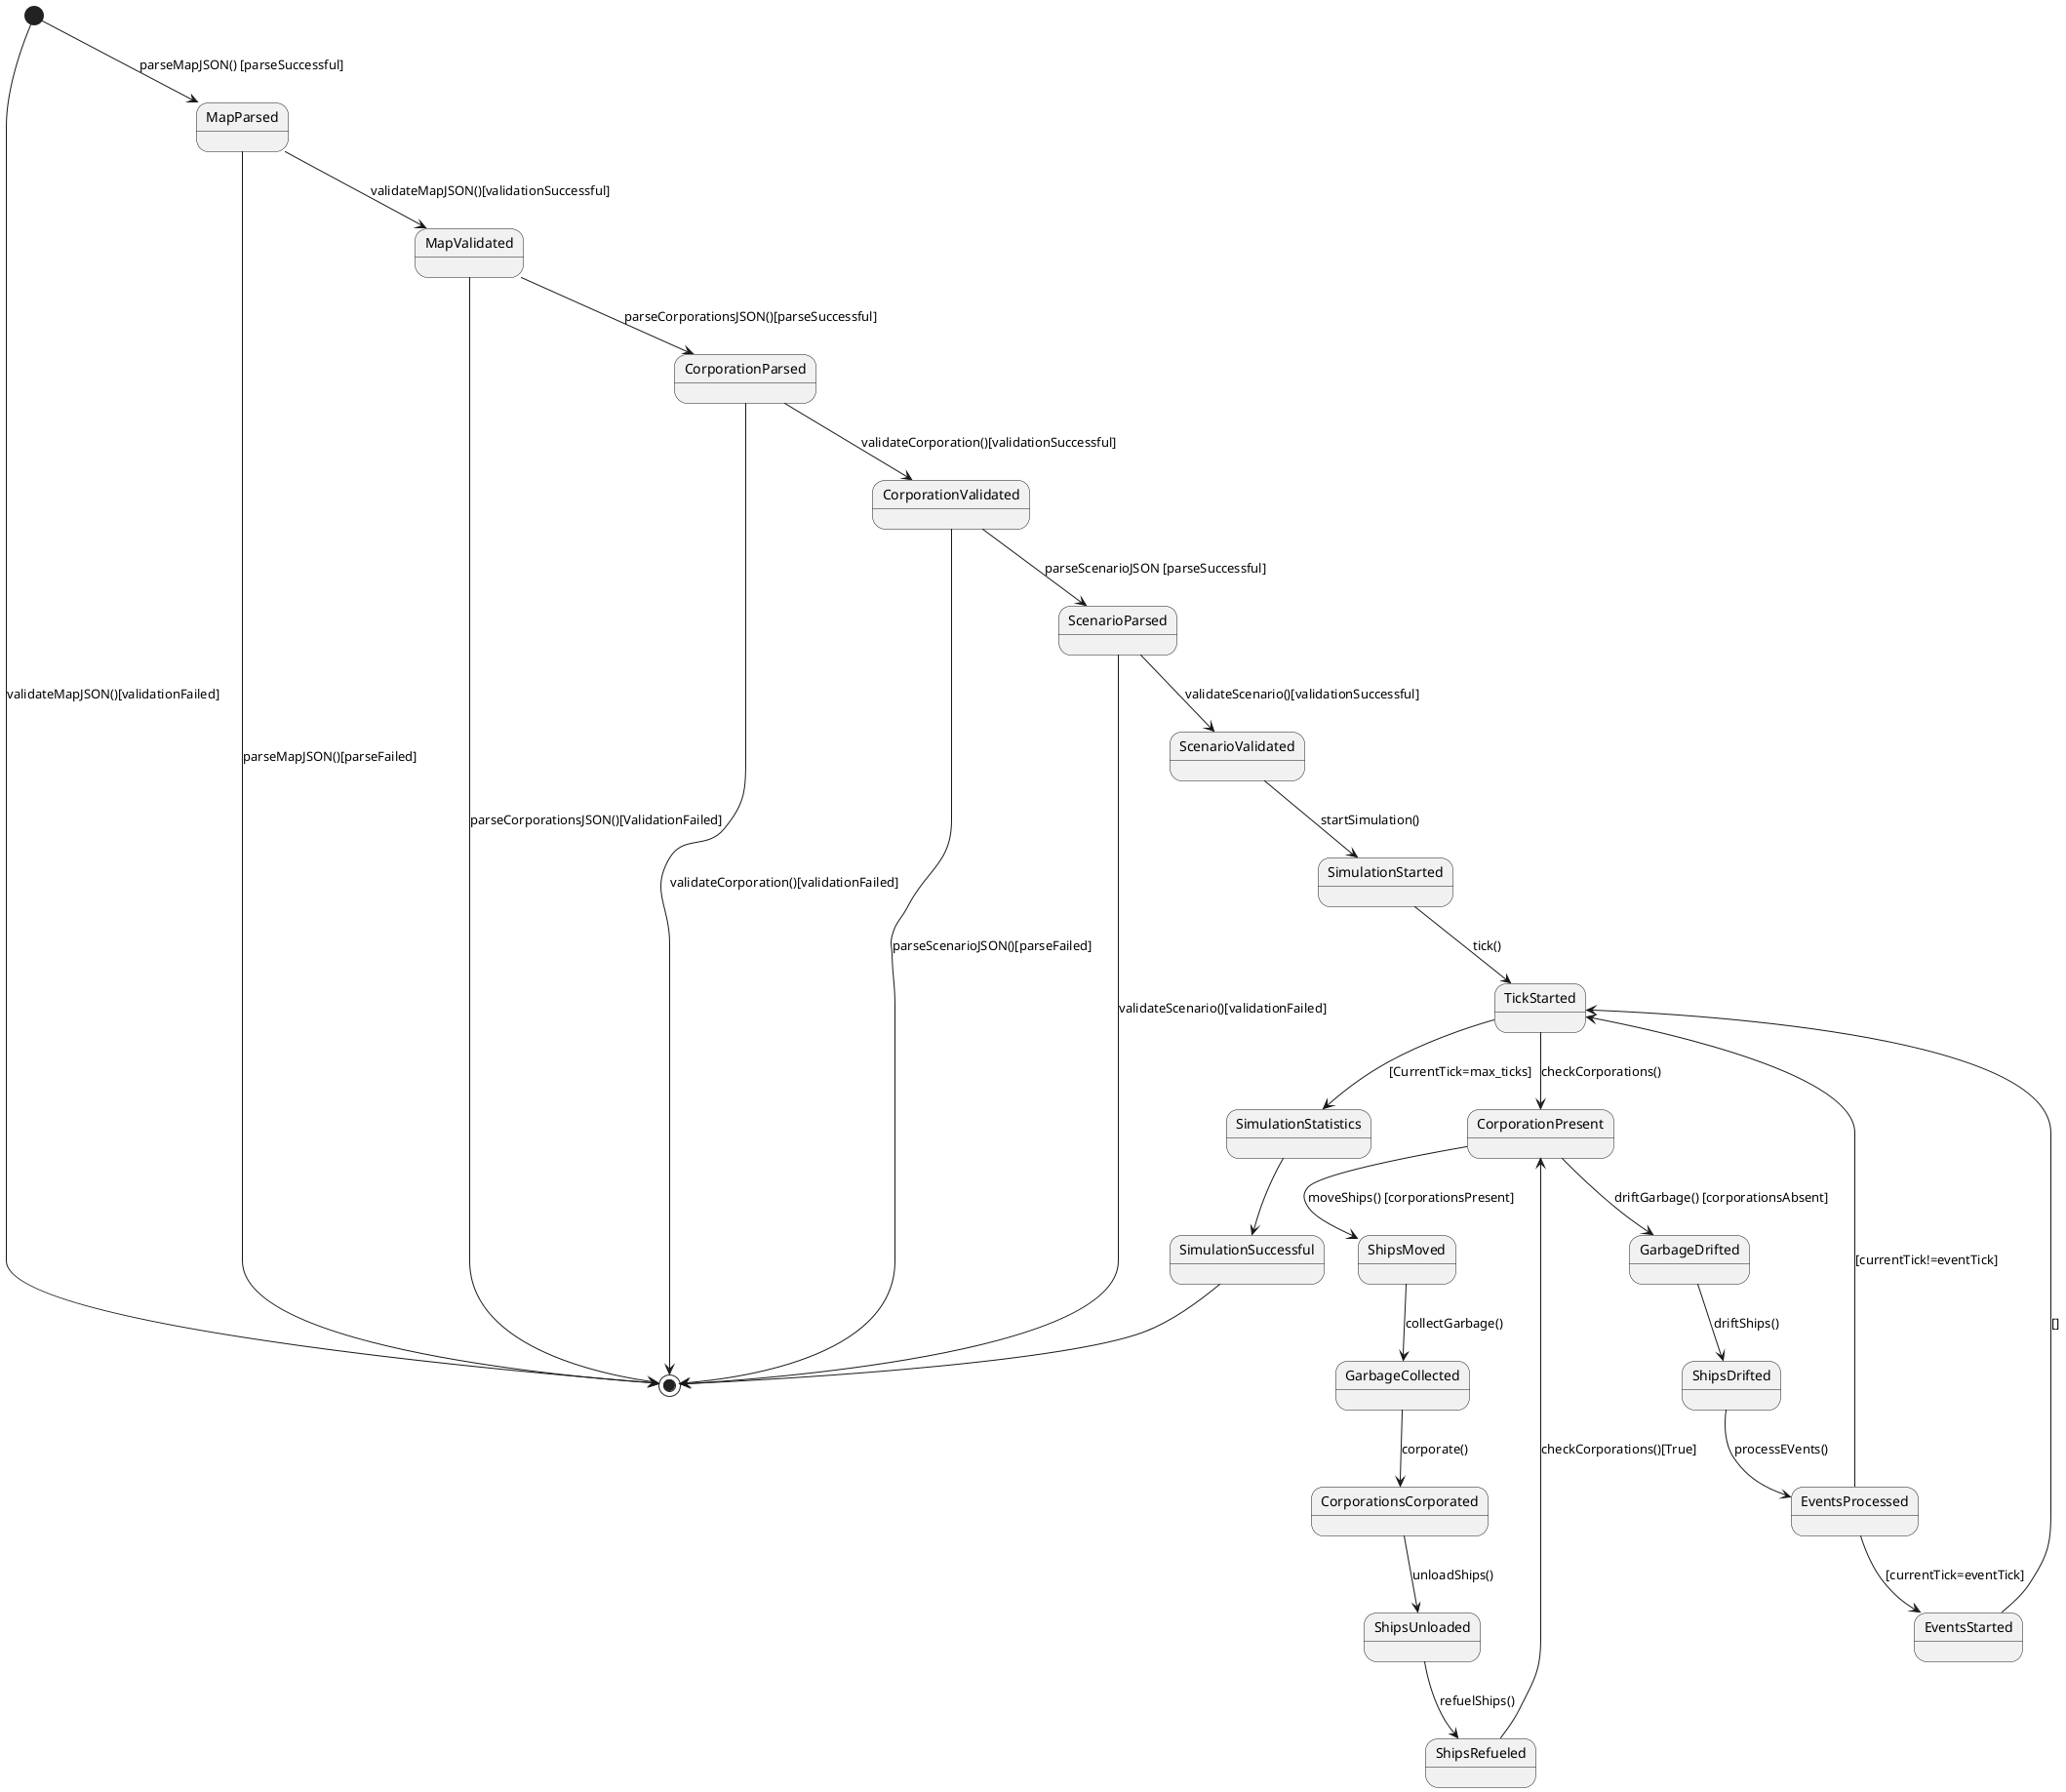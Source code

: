 @startuml
[*] --> MapParsed: parseMapJSON() [parseSuccessful]
MapParsed --> MapValidated: validateMapJSON()[validationSuccessful]
MapParsed --> [*] : parseMapJSON()[parseFailed]
[*] --> [*] : validateMapJSON()[validationFailed]

MapValidated --> CorporationParsed : parseCorporationsJSON()[parseSuccessful]
MapValidated --> [*] : parseCorporationsJSON()[ValidationFailed]
CorporationParsed -->CorporationValidated : validateCorporation()[validationSuccessful]
CorporationParsed -->[*] : validateCorporation()[validationFailed]
CorporationValidated --> ScenarioParsed : parseScenarioJSON [parseSuccessful]
ScenarioParsed --> ScenarioValidated : validateScenario()[validationSuccessful]
ScenarioParsed --> [*] : validateScenario()[validationFailed]
CorporationValidated --> [*] : parseScenarioJSON()[parseFailed]

ScenarioValidated--> SimulationStarted : startSimulation()

SimulationStarted --> TickStarted : tick()

TickStarted --> CorporationPresent : checkCorporations()
CorporationPresent --> ShipsMoved : moveShips() [corporationsPresent]
ShipsMoved --> GarbageCollected : collectGarbage()
GarbageCollected --> CorporationsCorporated : corporate()
CorporationsCorporated --> ShipsUnloaded : unloadShips()
ShipsUnloaded --> ShipsRefueled : refuelShips()
ShipsRefueled --> CorporationPresent : checkCorporations()[True]
CorporationPresent --> GarbageDrifted : driftGarbage() [corporationsAbsent]
GarbageDrifted --> ShipsDrifted : driftShips()
ShipsDrifted --> EventsProcessed : processEVents()
EventsProcessed --> TickStarted : [currentTick!=eventTick]
EventsProcessed --> EventsStarted : [currentTick=eventTick]
EventsStarted --> TickStarted : []
TickStarted --> SimulationStatistics : [CurrentTick=max_ticks]
SimulationStatistics --> SimulationSuccessful 
SimulationSuccessful --> [*]
@enduml

